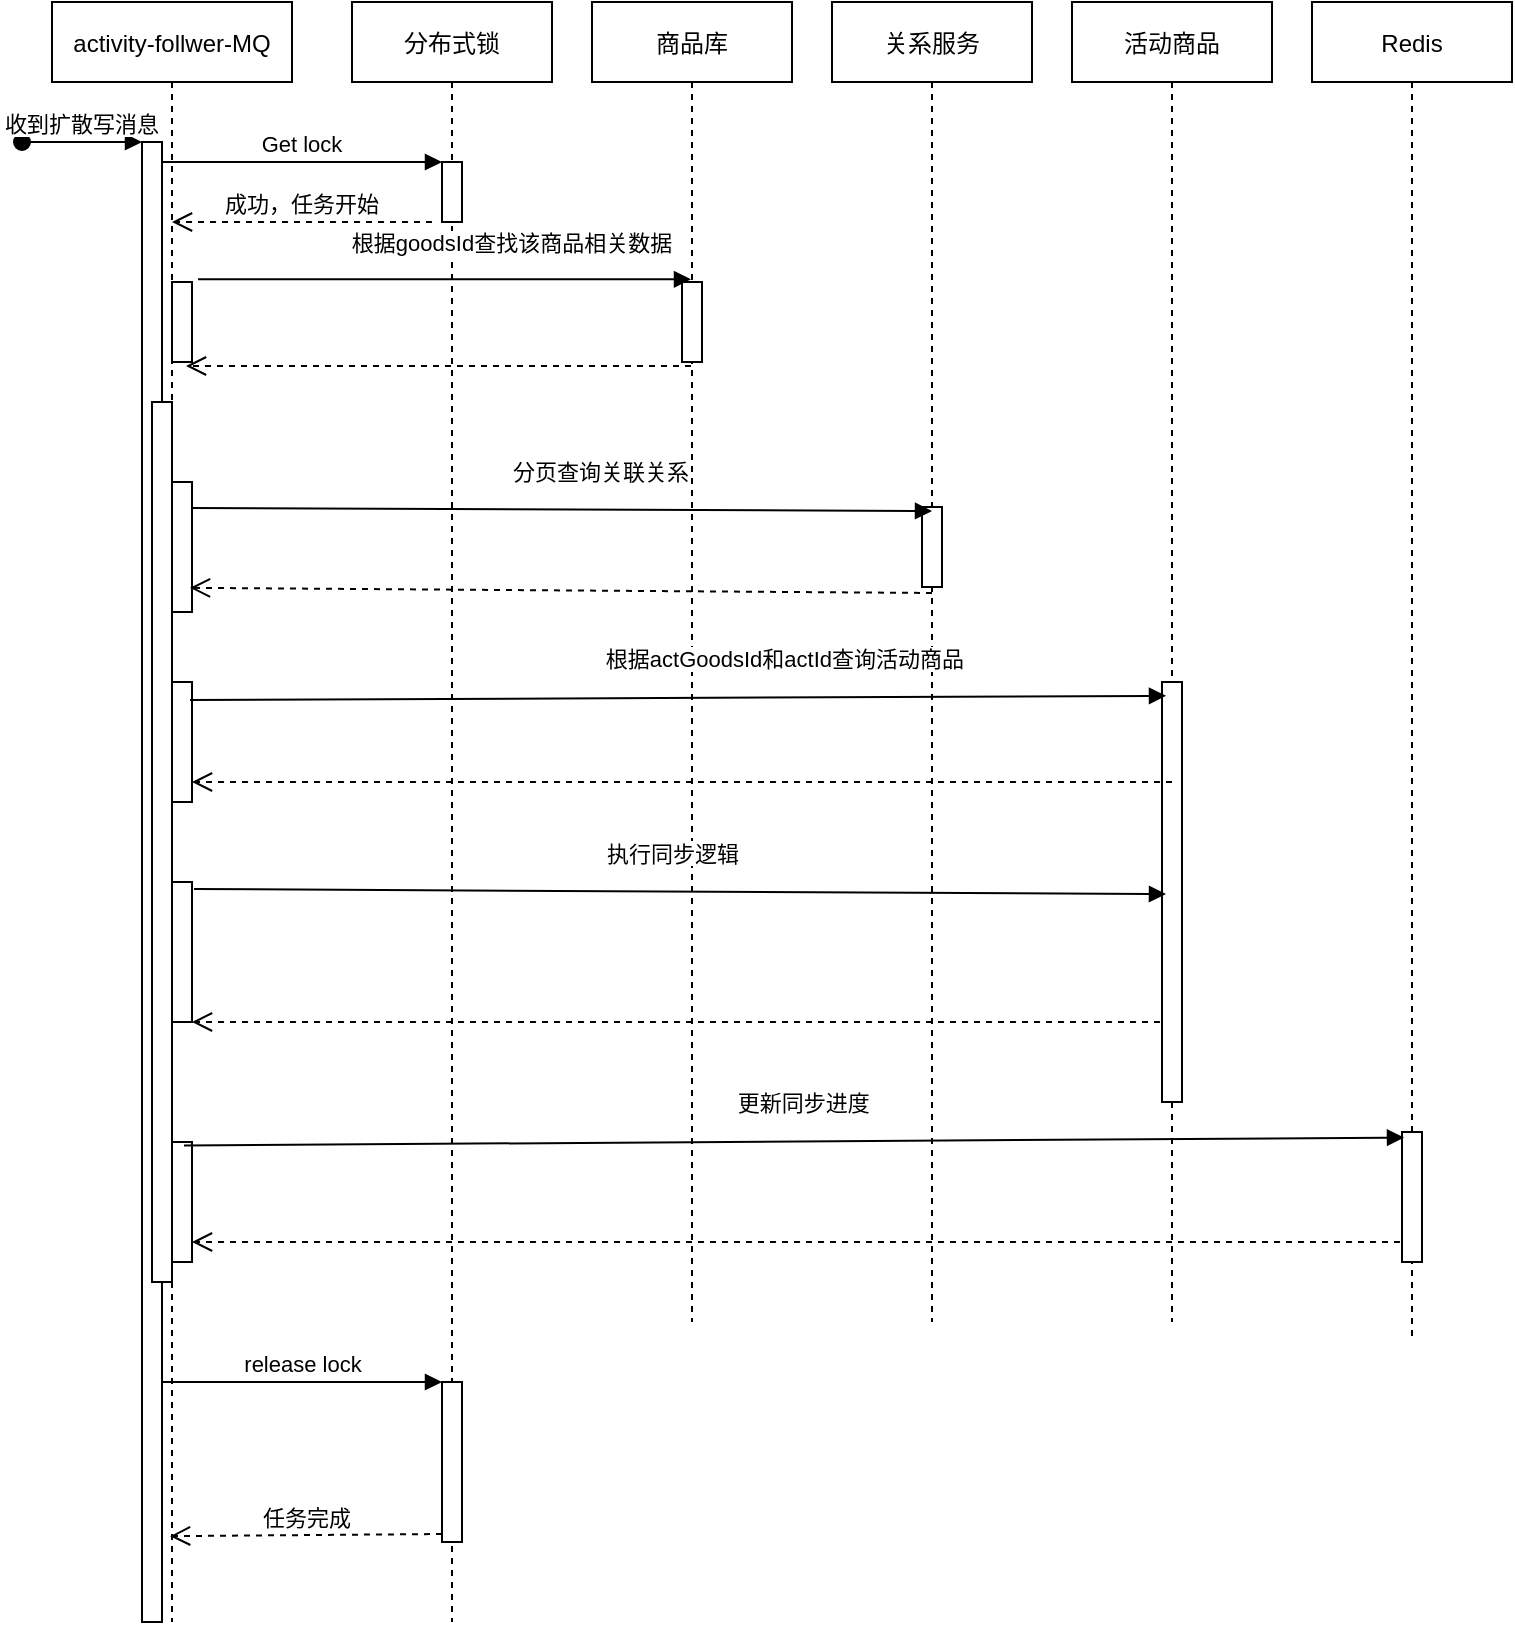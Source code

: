 <mxfile version="14.7.6" type="github">
  <diagram id="kgpKYQtTHZ0yAKxKKP6v" name="Page-1">
    <mxGraphModel dx="1422" dy="762" grid="1" gridSize="10" guides="1" tooltips="1" connect="1" arrows="1" fold="1" page="1" pageScale="1" pageWidth="850" pageHeight="1100" math="0" shadow="0">
      <root>
        <mxCell id="0" />
        <mxCell id="1" parent="0" />
        <mxCell id="3nuBFxr9cyL0pnOWT2aG-1" value="activity-follwer-MQ" style="shape=umlLifeline;perimeter=lifelinePerimeter;container=1;collapsible=0;recursiveResize=0;rounded=0;shadow=0;strokeWidth=1;" parent="1" vertex="1">
          <mxGeometry x="100" y="80" width="120" height="810" as="geometry" />
        </mxCell>
        <mxCell id="3nuBFxr9cyL0pnOWT2aG-2" value="" style="points=[];perimeter=orthogonalPerimeter;rounded=0;shadow=0;strokeWidth=1;" parent="3nuBFxr9cyL0pnOWT2aG-1" vertex="1">
          <mxGeometry x="45" y="70" width="10" height="740" as="geometry" />
        </mxCell>
        <mxCell id="3nuBFxr9cyL0pnOWT2aG-3" value="收到扩散写消息" style="verticalAlign=bottom;startArrow=oval;endArrow=block;startSize=8;shadow=0;strokeWidth=1;" parent="3nuBFxr9cyL0pnOWT2aG-1" target="3nuBFxr9cyL0pnOWT2aG-2" edge="1">
          <mxGeometry relative="1" as="geometry">
            <mxPoint x="-15" y="70" as="sourcePoint" />
          </mxGeometry>
        </mxCell>
        <mxCell id="3nuBFxr9cyL0pnOWT2aG-4" value="" style="points=[];perimeter=orthogonalPerimeter;rounded=0;shadow=0;strokeWidth=1;" parent="3nuBFxr9cyL0pnOWT2aG-1" vertex="1">
          <mxGeometry x="60" y="140" width="10" height="40" as="geometry" />
        </mxCell>
        <mxCell id="8NJGGLODSZkwPRBtzhF9-16" value="" style="html=1;points=[];perimeter=orthogonalPerimeter;" vertex="1" parent="3nuBFxr9cyL0pnOWT2aG-1">
          <mxGeometry x="60" y="240" width="10" height="65" as="geometry" />
        </mxCell>
        <mxCell id="8NJGGLODSZkwPRBtzhF9-21" value="" style="html=1;points=[];perimeter=orthogonalPerimeter;" vertex="1" parent="3nuBFxr9cyL0pnOWT2aG-1">
          <mxGeometry x="60" y="340" width="10" height="60" as="geometry" />
        </mxCell>
        <mxCell id="8NJGGLODSZkwPRBtzhF9-28" value="" style="html=1;points=[];perimeter=orthogonalPerimeter;" vertex="1" parent="3nuBFxr9cyL0pnOWT2aG-1">
          <mxGeometry x="60" y="440" width="10" height="70" as="geometry" />
        </mxCell>
        <mxCell id="8NJGGLODSZkwPRBtzhF9-32" value="" style="html=1;points=[];perimeter=orthogonalPerimeter;" vertex="1" parent="3nuBFxr9cyL0pnOWT2aG-1">
          <mxGeometry x="60" y="570" width="10" height="60" as="geometry" />
        </mxCell>
        <mxCell id="8NJGGLODSZkwPRBtzhF9-31" value="" style="verticalAlign=bottom;endArrow=open;dashed=1;endSize=8;shadow=0;strokeWidth=1;" edge="1" parent="3nuBFxr9cyL0pnOWT2aG-1">
          <mxGeometry relative="1" as="geometry">
            <mxPoint x="70" y="510" as="targetPoint" />
            <mxPoint x="560" y="510" as="sourcePoint" />
          </mxGeometry>
        </mxCell>
        <mxCell id="8NJGGLODSZkwPRBtzhF9-34" value="" style="verticalAlign=bottom;endArrow=open;dashed=1;endSize=8;shadow=0;strokeWidth=1;" edge="1" parent="3nuBFxr9cyL0pnOWT2aG-1">
          <mxGeometry relative="1" as="geometry">
            <mxPoint x="70" y="620" as="targetPoint" />
            <mxPoint x="680" y="620" as="sourcePoint" />
          </mxGeometry>
        </mxCell>
        <mxCell id="3nuBFxr9cyL0pnOWT2aG-5" value="分布式锁" style="shape=umlLifeline;perimeter=lifelinePerimeter;container=1;collapsible=0;recursiveResize=0;rounded=0;shadow=0;strokeWidth=1;" parent="1" vertex="1">
          <mxGeometry x="250" y="80" width="100" height="810" as="geometry" />
        </mxCell>
        <mxCell id="3nuBFxr9cyL0pnOWT2aG-6" value="" style="points=[];perimeter=orthogonalPerimeter;rounded=0;shadow=0;strokeWidth=1;" parent="3nuBFxr9cyL0pnOWT2aG-5" vertex="1">
          <mxGeometry x="45" y="80" width="10" height="30" as="geometry" />
        </mxCell>
        <mxCell id="3nuBFxr9cyL0pnOWT2aG-8" value="Get lock" style="verticalAlign=bottom;endArrow=block;entryX=0;entryY=0;shadow=0;strokeWidth=1;" parent="1" source="3nuBFxr9cyL0pnOWT2aG-2" target="3nuBFxr9cyL0pnOWT2aG-6" edge="1">
          <mxGeometry relative="1" as="geometry">
            <mxPoint x="275" y="160" as="sourcePoint" />
          </mxGeometry>
        </mxCell>
        <mxCell id="8NJGGLODSZkwPRBtzhF9-1" value="商品库" style="shape=umlLifeline;perimeter=lifelinePerimeter;container=1;collapsible=0;recursiveResize=0;rounded=0;shadow=0;strokeWidth=1;" vertex="1" parent="1">
          <mxGeometry x="370" y="80" width="100" height="660" as="geometry" />
        </mxCell>
        <mxCell id="8NJGGLODSZkwPRBtzhF9-2" value="" style="points=[];perimeter=orthogonalPerimeter;rounded=0;shadow=0;strokeWidth=1;" vertex="1" parent="8NJGGLODSZkwPRBtzhF9-1">
          <mxGeometry x="45" y="140" width="10" height="40" as="geometry" />
        </mxCell>
        <mxCell id="8NJGGLODSZkwPRBtzhF9-3" value="关系服务" style="shape=umlLifeline;perimeter=lifelinePerimeter;container=1;collapsible=0;recursiveResize=0;rounded=0;shadow=0;strokeWidth=1;" vertex="1" parent="1">
          <mxGeometry x="490" y="80" width="100" height="660" as="geometry" />
        </mxCell>
        <mxCell id="8NJGGLODSZkwPRBtzhF9-4" value="" style="points=[];perimeter=orthogonalPerimeter;rounded=0;shadow=0;strokeWidth=1;" vertex="1" parent="8NJGGLODSZkwPRBtzhF9-3">
          <mxGeometry x="45" y="252.5" width="10" height="40" as="geometry" />
        </mxCell>
        <mxCell id="8NJGGLODSZkwPRBtzhF9-5" value="活动商品" style="shape=umlLifeline;perimeter=lifelinePerimeter;container=1;collapsible=0;recursiveResize=0;rounded=0;shadow=0;strokeWidth=1;" vertex="1" parent="1">
          <mxGeometry x="610" y="80" width="100" height="660" as="geometry" />
        </mxCell>
        <mxCell id="8NJGGLODSZkwPRBtzhF9-6" value="" style="points=[];perimeter=orthogonalPerimeter;rounded=0;shadow=0;strokeWidth=1;" vertex="1" parent="8NJGGLODSZkwPRBtzhF9-5">
          <mxGeometry x="45" y="340" width="10" height="210" as="geometry" />
        </mxCell>
        <mxCell id="8NJGGLODSZkwPRBtzhF9-7" value="Redis" style="shape=umlLifeline;perimeter=lifelinePerimeter;container=1;collapsible=0;recursiveResize=0;rounded=0;shadow=0;strokeWidth=1;" vertex="1" parent="1">
          <mxGeometry x="730" y="80" width="100" height="670" as="geometry" />
        </mxCell>
        <mxCell id="8NJGGLODSZkwPRBtzhF9-8" value="" style="points=[];perimeter=orthogonalPerimeter;rounded=0;shadow=0;strokeWidth=1;" vertex="1" parent="8NJGGLODSZkwPRBtzhF9-7">
          <mxGeometry x="45" y="565" width="10" height="65" as="geometry" />
        </mxCell>
        <mxCell id="8NJGGLODSZkwPRBtzhF9-9" value="成功，任务开始" style="verticalAlign=bottom;endArrow=open;dashed=1;endSize=8;exitX=0;exitY=0.95;shadow=0;strokeWidth=1;" edge="1" parent="1">
          <mxGeometry relative="1" as="geometry">
            <mxPoint x="160" y="190.0" as="targetPoint" />
            <mxPoint x="290" y="190.0" as="sourcePoint" />
          </mxGeometry>
        </mxCell>
        <mxCell id="8NJGGLODSZkwPRBtzhF9-13" value="根据goodsId查找该商品相关数据" style="verticalAlign=bottom;endArrow=block;shadow=0;strokeWidth=1;exitX=1.3;exitY=-0.033;exitDx=0;exitDy=0;exitPerimeter=0;" edge="1" parent="1" source="3nuBFxr9cyL0pnOWT2aG-4" target="8NJGGLODSZkwPRBtzhF9-1">
          <mxGeometry x="0.274" y="9" relative="1" as="geometry">
            <mxPoint x="170" y="220" as="sourcePoint" />
            <mxPoint x="350" y="222" as="targetPoint" />
            <mxPoint as="offset" />
          </mxGeometry>
        </mxCell>
        <mxCell id="8NJGGLODSZkwPRBtzhF9-14" value="" style="verticalAlign=bottom;endArrow=open;dashed=1;endSize=8;shadow=0;strokeWidth=1;entryX=0.7;entryY=1.05;entryDx=0;entryDy=0;entryPerimeter=0;" edge="1" parent="1" source="8NJGGLODSZkwPRBtzhF9-1" target="3nuBFxr9cyL0pnOWT2aG-4">
          <mxGeometry relative="1" as="geometry">
            <mxPoint x="160" y="250.0" as="targetPoint" />
            <mxPoint x="290" y="250.0" as="sourcePoint" />
          </mxGeometry>
        </mxCell>
        <mxCell id="8NJGGLODSZkwPRBtzhF9-17" value="分页查询关联关系" style="verticalAlign=bottom;endArrow=block;shadow=0;strokeWidth=1;entryX=0.5;entryY=0.05;entryDx=0;entryDy=0;entryPerimeter=0;exitX=1;exitY=0.2;exitDx=0;exitDy=0;exitPerimeter=0;" edge="1" parent="1" source="8NJGGLODSZkwPRBtzhF9-16" target="8NJGGLODSZkwPRBtzhF9-4">
          <mxGeometry x="0.105" y="10" relative="1" as="geometry">
            <mxPoint x="190" y="302" as="sourcePoint" />
            <mxPoint x="520" y="302" as="targetPoint" />
            <mxPoint as="offset" />
            <Array as="points" />
          </mxGeometry>
        </mxCell>
        <mxCell id="8NJGGLODSZkwPRBtzhF9-18" value="" style="verticalAlign=bottom;endArrow=open;dashed=1;endSize=8;shadow=0;strokeWidth=1;exitX=0.5;exitY=1.075;exitDx=0;exitDy=0;exitPerimeter=0;entryX=0.9;entryY=0.814;entryDx=0;entryDy=0;entryPerimeter=0;" edge="1" parent="1" source="8NJGGLODSZkwPRBtzhF9-4" target="8NJGGLODSZkwPRBtzhF9-16">
          <mxGeometry relative="1" as="geometry">
            <mxPoint x="190" y="340" as="targetPoint" />
            <mxPoint x="530" y="340" as="sourcePoint" />
          </mxGeometry>
        </mxCell>
        <mxCell id="8NJGGLODSZkwPRBtzhF9-20" value="根据actGoodsId和actId查询活动商品" style="verticalAlign=bottom;endArrow=block;shadow=0;strokeWidth=1;exitX=0.9;exitY=0.15;exitDx=0;exitDy=0;exitPerimeter=0;entryX=0.2;entryY=0.033;entryDx=0;entryDy=0;entryPerimeter=0;" edge="1" parent="1" source="8NJGGLODSZkwPRBtzhF9-21" target="8NJGGLODSZkwPRBtzhF9-6">
          <mxGeometry x="0.22" y="10" relative="1" as="geometry">
            <mxPoint x="210" y="390" as="sourcePoint" />
            <mxPoint x="650" y="390" as="targetPoint" />
            <mxPoint as="offset" />
            <Array as="points" />
          </mxGeometry>
        </mxCell>
        <mxCell id="8NJGGLODSZkwPRBtzhF9-23" value="" style="verticalAlign=bottom;endArrow=open;dashed=1;endSize=8;shadow=0;strokeWidth=1;" edge="1" parent="1">
          <mxGeometry relative="1" as="geometry">
            <mxPoint x="170" y="470" as="targetPoint" />
            <mxPoint x="660" y="470" as="sourcePoint" />
          </mxGeometry>
        </mxCell>
        <mxCell id="8NJGGLODSZkwPRBtzhF9-30" value="执行同步逻辑" style="verticalAlign=bottom;endArrow=block;shadow=0;strokeWidth=1;exitX=1.1;exitY=0.05;exitDx=0;exitDy=0;exitPerimeter=0;entryX=0.2;entryY=0.505;entryDx=0;entryDy=0;entryPerimeter=0;" edge="1" parent="1" source="8NJGGLODSZkwPRBtzhF9-28" target="8NJGGLODSZkwPRBtzhF9-6">
          <mxGeometry x="-0.014" y="10" relative="1" as="geometry">
            <mxPoint x="200" y="530" as="sourcePoint" />
            <mxPoint x="650" y="524" as="targetPoint" />
            <mxPoint as="offset" />
            <Array as="points" />
          </mxGeometry>
        </mxCell>
        <mxCell id="8NJGGLODSZkwPRBtzhF9-33" value="更新同步进度" style="verticalAlign=bottom;endArrow=block;shadow=0;strokeWidth=1;entryX=0.1;entryY=0.043;entryDx=0;entryDy=0;entryPerimeter=0;exitX=0.6;exitY=0.029;exitDx=0;exitDy=0;exitPerimeter=0;" edge="1" parent="1" source="8NJGGLODSZkwPRBtzhF9-32" target="8NJGGLODSZkwPRBtzhF9-8">
          <mxGeometry x="0.017" y="10" relative="1" as="geometry">
            <mxPoint x="180" y="633" as="sourcePoint" />
            <mxPoint x="657" y="630" as="targetPoint" />
            <mxPoint as="offset" />
            <Array as="points" />
          </mxGeometry>
        </mxCell>
        <mxCell id="8NJGGLODSZkwPRBtzhF9-35" value="" style="html=1;points=[];perimeter=orthogonalPerimeter;" vertex="1" parent="1">
          <mxGeometry x="150" y="280" width="10" height="440" as="geometry" />
        </mxCell>
        <mxCell id="8NJGGLODSZkwPRBtzhF9-37" value="" style="html=1;points=[];perimeter=orthogonalPerimeter;" vertex="1" parent="1">
          <mxGeometry x="295" y="770" width="10" height="80" as="geometry" />
        </mxCell>
        <mxCell id="8NJGGLODSZkwPRBtzhF9-38" value="release lock" style="html=1;verticalAlign=bottom;endArrow=block;entryX=0;entryY=0;" edge="1" target="8NJGGLODSZkwPRBtzhF9-37" parent="1">
          <mxGeometry relative="1" as="geometry">
            <mxPoint x="155" y="770" as="sourcePoint" />
          </mxGeometry>
        </mxCell>
        <mxCell id="8NJGGLODSZkwPRBtzhF9-39" value="任务完成" style="html=1;verticalAlign=bottom;endArrow=open;dashed=1;endSize=8;exitX=0;exitY=0.95;entryX=0.492;entryY=0.947;entryDx=0;entryDy=0;entryPerimeter=0;" edge="1" source="8NJGGLODSZkwPRBtzhF9-37" parent="1" target="3nuBFxr9cyL0pnOWT2aG-1">
          <mxGeometry relative="1" as="geometry">
            <mxPoint x="170" y="816" as="targetPoint" />
          </mxGeometry>
        </mxCell>
      </root>
    </mxGraphModel>
  </diagram>
</mxfile>
